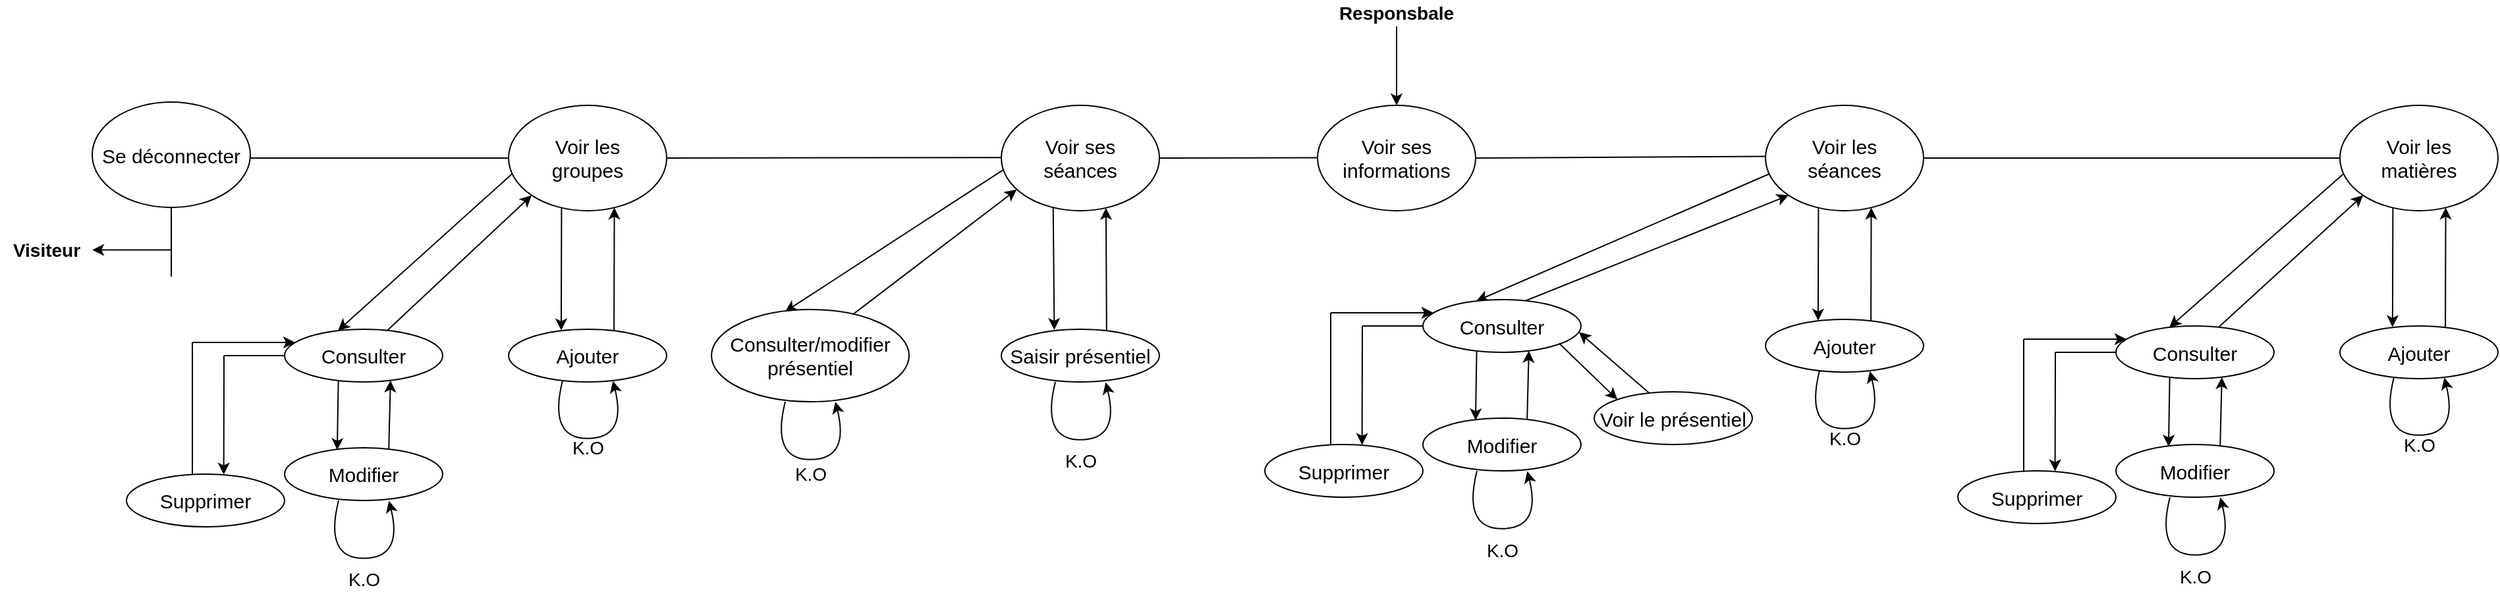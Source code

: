 <mxfile version="13.7.9" type="device"><diagram id="FBL4xO5y1P_9JmWN3hm4" name="Page-1"><mxGraphModel dx="3200" dy="1174" grid="1" gridSize="10" guides="1" tooltips="1" connect="1" arrows="1" fold="1" page="1" pageScale="1" pageWidth="1169" pageHeight="827" math="0" shadow="0"><root><mxCell id="0"/><mxCell id="1" parent="0"/><mxCell id="Q0rl-sMSg3bcWiTR8G7i-1" value="" style="endArrow=none;html=1;exitX=1;exitY=0.5;exitDx=0;exitDy=0;entryX=0.001;entryY=0.485;entryDx=0;entryDy=0;entryPerimeter=0;" parent="1" edge="1" target="LzD7QUsxbDdjaFV0DRCu-89"><mxGeometry width="50" height="50" relative="1" as="geometry"><mxPoint x="440.0" y="290" as="sourcePoint"/><mxPoint x="560" y="290" as="targetPoint"/></mxGeometry></mxCell><mxCell id="Q0rl-sMSg3bcWiTR8G7i-2" value="&lt;font style=&quot;font-size: 15px&quot;&gt;Voir ses informations&lt;/font&gt;" style="ellipse;whiteSpace=wrap;html=1;" parent="1" vertex="1"><mxGeometry x="320" y="250" width="120" height="80" as="geometry"/></mxCell><mxCell id="Q0rl-sMSg3bcWiTR8G7i-3" value="" style="endArrow=classic;html=1;entryX=0.5;entryY=0;entryDx=0;entryDy=0;" parent="1" target="Q0rl-sMSg3bcWiTR8G7i-2" edge="1"><mxGeometry width="50" height="50" relative="1" as="geometry"><mxPoint x="380" y="190.0" as="sourcePoint"/><mxPoint x="410" y="150" as="targetPoint"/></mxGeometry></mxCell><mxCell id="Q0rl-sMSg3bcWiTR8G7i-4" value="&lt;b&gt;&lt;font style=&quot;font-size: 14px&quot;&gt;Responsbale&lt;/font&gt;&lt;/b&gt;" style="text;html=1;strokeColor=none;fillColor=none;align=center;verticalAlign=middle;whiteSpace=wrap;rounded=0;" parent="1" vertex="1"><mxGeometry x="360" y="170" width="40" height="20" as="geometry"/></mxCell><mxCell id="Q0rl-sMSg3bcWiTR8G7i-6" value="" style="endArrow=classic;html=1;" parent="1" edge="1"><mxGeometry width="50" height="50" relative="1" as="geometry"><mxPoint x="-550" y="359.8" as="sourcePoint"/><mxPoint x="-610" y="359.8" as="targetPoint"/></mxGeometry></mxCell><mxCell id="Q0rl-sMSg3bcWiTR8G7i-7" value="&lt;font style=&quot;font-size: 15px&quot;&gt;Se déconnecter&lt;/font&gt;" style="ellipse;whiteSpace=wrap;html=1;" parent="1" vertex="1"><mxGeometry x="-610" y="247.5" width="120" height="80" as="geometry"/></mxCell><mxCell id="Q0rl-sMSg3bcWiTR8G7i-8" value="" style="endArrow=none;html=1;entryX=0.5;entryY=1;entryDx=0;entryDy=0;" parent="1" target="Q0rl-sMSg3bcWiTR8G7i-7" edge="1"><mxGeometry width="50" height="50" relative="1" as="geometry"><mxPoint x="-550" y="380" as="sourcePoint"/><mxPoint x="-650" y="400" as="targetPoint"/></mxGeometry></mxCell><mxCell id="Q0rl-sMSg3bcWiTR8G7i-9" value="&lt;b&gt;&lt;font style=&quot;font-size: 14px&quot;&gt;Visiteur&lt;/font&gt;&lt;/b&gt;" style="text;html=1;align=center;verticalAlign=middle;resizable=0;points=[];autosize=1;" parent="1" vertex="1"><mxGeometry x="-680" y="350" width="70" height="20" as="geometry"/></mxCell><mxCell id="Q0rl-sMSg3bcWiTR8G7i-10" value="" style="endArrow=none;html=1;" parent="1" source="Q0rl-sMSg3bcWiTR8G7i-11" edge="1"><mxGeometry width="50" height="50" relative="1" as="geometry"><mxPoint x="-130" y="290" as="sourcePoint"/><mxPoint x="320" y="289.71" as="targetPoint"/></mxGeometry></mxCell><mxCell id="Q0rl-sMSg3bcWiTR8G7i-11" value="&lt;font style=&quot;font-size: 15px&quot;&gt;Voir ses&lt;br&gt;séances&lt;br&gt;&lt;/font&gt;" style="ellipse;whiteSpace=wrap;html=1;" parent="1" vertex="1"><mxGeometry x="80" y="250" width="120" height="80" as="geometry"/></mxCell><mxCell id="Q0rl-sMSg3bcWiTR8G7i-12" value="&lt;font style=&quot;font-size: 15px&quot;&gt;Saisir présentiel&lt;/font&gt;" style="ellipse;whiteSpace=wrap;html=1;" parent="1" vertex="1"><mxGeometry x="80" y="420" width="120" height="40" as="geometry"/></mxCell><mxCell id="Q0rl-sMSg3bcWiTR8G7i-13" value="&lt;font style=&quot;font-size: 14px&quot;&gt;K.O&lt;/font&gt;" style="text;html=1;align=center;verticalAlign=middle;resizable=0;points=[];autosize=1;" parent="1" vertex="1"><mxGeometry x="120" y="510" width="40" height="20" as="geometry"/></mxCell><mxCell id="Q0rl-sMSg3bcWiTR8G7i-14" value="&lt;font style=&quot;font-size: 15px&quot;&gt;Consulter/modifier&lt;br&gt;présentiel&lt;br&gt;&lt;/font&gt;" style="ellipse;whiteSpace=wrap;html=1;" parent="1" vertex="1"><mxGeometry x="-140" y="405" width="150" height="70" as="geometry"/></mxCell><mxCell id="Q0rl-sMSg3bcWiTR8G7i-15" value="&lt;font style=&quot;font-size: 14px&quot;&gt;K.O&lt;/font&gt;" style="text;html=1;align=center;verticalAlign=middle;resizable=0;points=[];autosize=1;" parent="1" vertex="1"><mxGeometry x="-85" y="520" width="40" height="20" as="geometry"/></mxCell><mxCell id="Q0rl-sMSg3bcWiTR8G7i-16" value="" style="curved=1;endArrow=classic;html=1;" parent="1" edge="1"><mxGeometry width="50" height="50" relative="1" as="geometry"><mxPoint x="-84" y="475" as="sourcePoint"/><mxPoint x="-46" y="475" as="targetPoint"/><Array as="points"><mxPoint x="-95" y="518.88"/><mxPoint x="-35" y="518.88"/></Array></mxGeometry></mxCell><mxCell id="Q0rl-sMSg3bcWiTR8G7i-17" value="" style="endArrow=none;html=1;exitX=1;exitY=0.5;exitDx=0;exitDy=0;" parent="1" edge="1" source="LzD7QUsxbDdjaFV0DRCu-6"><mxGeometry width="50" height="50" relative="1" as="geometry"><mxPoint x="-40" y="290" as="sourcePoint"/><mxPoint x="80" y="289.58" as="targetPoint"/></mxGeometry></mxCell><mxCell id="Q0rl-sMSg3bcWiTR8G7i-18" value="" style="curved=1;endArrow=classic;html=1;entryX=0.66;entryY=0.981;entryDx=0;entryDy=0;entryPerimeter=0;" parent="1" edge="1"><mxGeometry width="50" height="50" relative="1" as="geometry"><mxPoint x="121" y="460" as="sourcePoint"/><mxPoint x="159.2" y="460.24" as="targetPoint"/><Array as="points"><mxPoint x="110" y="503.88"/><mxPoint x="170" y="503.88"/></Array></mxGeometry></mxCell><mxCell id="Q0rl-sMSg3bcWiTR8G7i-19" value="" style="endArrow=classic;html=1;entryX=0.662;entryY=0.973;entryDx=0;entryDy=0;entryPerimeter=0;exitX=0.666;exitY=0.022;exitDx=0;exitDy=0;exitPerimeter=0;" parent="1" source="Q0rl-sMSg3bcWiTR8G7i-12" target="Q0rl-sMSg3bcWiTR8G7i-11" edge="1"><mxGeometry width="50" height="50" relative="1" as="geometry"><mxPoint x="160" y="420" as="sourcePoint"/><mxPoint x="160" y="340" as="targetPoint"/></mxGeometry></mxCell><mxCell id="Q0rl-sMSg3bcWiTR8G7i-20" value="" style="endArrow=classic;html=1;entryX=0.335;entryY=0.014;entryDx=0;entryDy=0;entryPerimeter=0;exitX=0.328;exitY=0.965;exitDx=0;exitDy=0;exitPerimeter=0;" parent="1" source="Q0rl-sMSg3bcWiTR8G7i-11" target="Q0rl-sMSg3bcWiTR8G7i-12" edge="1"><mxGeometry width="50" height="50" relative="1" as="geometry"><mxPoint x="90.48" y="423.04" as="sourcePoint"/><mxPoint x="90.0" y="330" as="targetPoint"/></mxGeometry></mxCell><mxCell id="Q0rl-sMSg3bcWiTR8G7i-21" value="" style="endArrow=classic;html=1;entryX=0.335;entryY=0.014;entryDx=0;entryDy=0;entryPerimeter=0;exitX=0.014;exitY=0.61;exitDx=0;exitDy=0;exitPerimeter=0;" parent="1" source="Q0rl-sMSg3bcWiTR8G7i-11" edge="1"><mxGeometry width="50" height="50" relative="1" as="geometry"><mxPoint x="-85.0" y="313.32" as="sourcePoint"/><mxPoint x="-84.16" y="406.68" as="targetPoint"/></mxGeometry></mxCell><mxCell id="Q0rl-sMSg3bcWiTR8G7i-22" value="" style="endArrow=classic;html=1;entryX=0.097;entryY=0.799;entryDx=0;entryDy=0;entryPerimeter=0;exitX=0.717;exitY=0.051;exitDx=0;exitDy=0;exitPerimeter=0;" parent="1" source="Q0rl-sMSg3bcWiTR8G7i-14" target="Q0rl-sMSg3bcWiTR8G7i-11" edge="1"><mxGeometry width="50" height="50" relative="1" as="geometry"><mxPoint x="-40" y="408" as="sourcePoint"/><mxPoint x="-74.16" y="416.68" as="targetPoint"/></mxGeometry></mxCell><mxCell id="LzD7QUsxbDdjaFV0DRCu-1" value="&lt;font style=&quot;font-size: 15px&quot;&gt;Modifier&lt;/font&gt;" style="ellipse;whiteSpace=wrap;html=1;" vertex="1" parent="1"><mxGeometry x="-464" y="510" width="120" height="40" as="geometry"/></mxCell><mxCell id="LzD7QUsxbDdjaFV0DRCu-2" value="" style="endArrow=classic;html=1;exitX=0.34;exitY=0.981;exitDx=0;exitDy=0;exitPerimeter=0;entryX=0.333;entryY=0.042;entryDx=0;entryDy=0;entryPerimeter=0;" edge="1" parent="1" target="LzD7QUsxbDdjaFV0DRCu-1"><mxGeometry width="50" height="50" relative="1" as="geometry"><mxPoint x="-423.2" y="459.24" as="sourcePoint"/><mxPoint x="-424" y="510" as="targetPoint"/></mxGeometry></mxCell><mxCell id="LzD7QUsxbDdjaFV0DRCu-3" value="" style="endArrow=classic;html=1;entryX=0.67;entryY=0.972;entryDx=0;entryDy=0;entryPerimeter=0;exitX=0.659;exitY=0.036;exitDx=0;exitDy=0;exitPerimeter=0;" edge="1" parent="1" source="LzD7QUsxbDdjaFV0DRCu-1"><mxGeometry width="50" height="50" relative="1" as="geometry"><mxPoint x="-384" y="500" as="sourcePoint"/><mxPoint x="-383.6" y="458.88" as="targetPoint"/></mxGeometry></mxCell><mxCell id="LzD7QUsxbDdjaFV0DRCu-4" value="&lt;font style=&quot;font-size: 14px&quot;&gt;K.O&lt;/font&gt;" style="text;html=1;align=center;verticalAlign=middle;resizable=0;points=[];autosize=1;" vertex="1" parent="1"><mxGeometry x="-424" y="600" width="40" height="20" as="geometry"/></mxCell><mxCell id="LzD7QUsxbDdjaFV0DRCu-5" value="" style="curved=1;endArrow=classic;html=1;entryX=0.66;entryY=0.981;entryDx=0;entryDy=0;entryPerimeter=0;" edge="1" parent="1"><mxGeometry width="50" height="50" relative="1" as="geometry"><mxPoint x="-423" y="550" as="sourcePoint"/><mxPoint x="-384.8" y="550.24" as="targetPoint"/><Array as="points"><mxPoint x="-434" y="593.88"/><mxPoint x="-374" y="593.88"/></Array></mxGeometry></mxCell><mxCell id="LzD7QUsxbDdjaFV0DRCu-6" value="&lt;font style=&quot;font-size: 15px&quot;&gt;Voir les&lt;br&gt;groupes&lt;br&gt;&lt;/font&gt;" style="ellipse;whiteSpace=wrap;html=1;" vertex="1" parent="1"><mxGeometry x="-294" y="250" width="120" height="80" as="geometry"/></mxCell><mxCell id="LzD7QUsxbDdjaFV0DRCu-7" value="" style="endArrow=classic;html=1;entryX=0.338;entryY=0.026;entryDx=0;entryDy=0;entryPerimeter=0;exitX=0.02;exitY=0.653;exitDx=0;exitDy=0;exitPerimeter=0;" edge="1" parent="1" source="LzD7QUsxbDdjaFV0DRCu-6" target="LzD7QUsxbDdjaFV0DRCu-14"><mxGeometry width="50" height="50" relative="1" as="geometry"><mxPoint x="-433.76" y="330.0" as="sourcePoint"/><mxPoint x="-434.0" y="423.12" as="targetPoint"/></mxGeometry></mxCell><mxCell id="LzD7QUsxbDdjaFV0DRCu-8" value="" style="endArrow=classic;html=1;exitX=0.651;exitY=0.019;exitDx=0;exitDy=0;exitPerimeter=0;entryX=0;entryY=1;entryDx=0;entryDy=0;" edge="1" parent="1" source="LzD7QUsxbDdjaFV0DRCu-14" target="LzD7QUsxbDdjaFV0DRCu-6"><mxGeometry width="50" height="50" relative="1" as="geometry"><mxPoint x="-374" y="530" as="sourcePoint"/><mxPoint x="-304" y="340" as="targetPoint"/></mxGeometry></mxCell><mxCell id="LzD7QUsxbDdjaFV0DRCu-9" value="" style="endArrow=classic;html=1;entryX=0.333;entryY=0.022;entryDx=0;entryDy=0;entryPerimeter=0;exitX=0.335;exitY=0.972;exitDx=0;exitDy=0;exitPerimeter=0;" edge="1" parent="1" source="LzD7QUsxbDdjaFV0DRCu-6" target="LzD7QUsxbDdjaFV0DRCu-11"><mxGeometry width="50" height="50" relative="1" as="geometry"><mxPoint x="-254" y="330" as="sourcePoint"/><mxPoint x="-254" y="410" as="targetPoint"/></mxGeometry></mxCell><mxCell id="LzD7QUsxbDdjaFV0DRCu-10" value="" style="endArrow=classic;html=1;entryX=0.669;entryY=0.97;entryDx=0;entryDy=0;entryPerimeter=0;exitX=0.667;exitY=0.039;exitDx=0;exitDy=0;exitPerimeter=0;" edge="1" parent="1" source="LzD7QUsxbDdjaFV0DRCu-11" target="LzD7QUsxbDdjaFV0DRCu-6"><mxGeometry width="50" height="50" relative="1" as="geometry"><mxPoint x="-214" y="414" as="sourcePoint"/><mxPoint x="-214" y="331.5" as="targetPoint"/></mxGeometry></mxCell><mxCell id="LzD7QUsxbDdjaFV0DRCu-11" value="&lt;font style=&quot;font-size: 15px&quot;&gt;Ajouter&lt;/font&gt;" style="ellipse;whiteSpace=wrap;html=1;" vertex="1" parent="1"><mxGeometry x="-294" y="420" width="120" height="40" as="geometry"/></mxCell><mxCell id="LzD7QUsxbDdjaFV0DRCu-12" value="&lt;font style=&quot;font-size: 14px&quot;&gt;K.O&lt;/font&gt;" style="text;html=1;align=center;verticalAlign=middle;resizable=0;points=[];autosize=1;" vertex="1" parent="1"><mxGeometry x="-254" y="500" width="40" height="20" as="geometry"/></mxCell><mxCell id="LzD7QUsxbDdjaFV0DRCu-13" value="" style="curved=1;endArrow=classic;html=1;entryX=0.66;entryY=0.981;entryDx=0;entryDy=0;entryPerimeter=0;" edge="1" parent="1" target="LzD7QUsxbDdjaFV0DRCu-11"><mxGeometry width="50" height="50" relative="1" as="geometry"><mxPoint x="-253" y="459" as="sourcePoint"/><mxPoint x="-214.8" y="460.0" as="targetPoint"/><Array as="points"><mxPoint x="-264" y="502.88"/><mxPoint x="-204" y="502.88"/></Array></mxGeometry></mxCell><mxCell id="LzD7QUsxbDdjaFV0DRCu-14" value="&lt;font style=&quot;font-size: 15px&quot;&gt;Consulter&lt;/font&gt;" style="ellipse;whiteSpace=wrap;html=1;" vertex="1" parent="1"><mxGeometry x="-464" y="420" width="120" height="40" as="geometry"/></mxCell><mxCell id="LzD7QUsxbDdjaFV0DRCu-15" value="" style="endArrow=classic;html=1;" edge="1" parent="1"><mxGeometry width="50" height="50" relative="1" as="geometry"><mxPoint x="-534" y="430" as="sourcePoint"/><mxPoint x="-456" y="430" as="targetPoint"/></mxGeometry></mxCell><mxCell id="LzD7QUsxbDdjaFV0DRCu-16" value="" style="endArrow=classic;html=1;entryX=0.615;entryY=0.008;entryDx=0;entryDy=0;entryPerimeter=0;" edge="1" parent="1" target="LzD7QUsxbDdjaFV0DRCu-18"><mxGeometry width="50" height="50" relative="1" as="geometry"><mxPoint x="-510" y="440" as="sourcePoint"/><mxPoint x="-464" y="480" as="targetPoint"/></mxGeometry></mxCell><mxCell id="LzD7QUsxbDdjaFV0DRCu-17" value="" style="endArrow=none;html=1;" edge="1" parent="1"><mxGeometry width="50" height="50" relative="1" as="geometry"><mxPoint x="-534" y="530" as="sourcePoint"/><mxPoint x="-534" y="430" as="targetPoint"/></mxGeometry></mxCell><mxCell id="LzD7QUsxbDdjaFV0DRCu-18" value="&lt;font style=&quot;font-size: 15px&quot;&gt;Supprimer&lt;/font&gt;" style="ellipse;whiteSpace=wrap;html=1;" vertex="1" parent="1"><mxGeometry x="-584" y="530" width="120" height="40" as="geometry"/></mxCell><mxCell id="LzD7QUsxbDdjaFV0DRCu-19" value="" style="endArrow=none;html=1;entryX=0;entryY=0.5;entryDx=0;entryDy=0;" edge="1" parent="1" target="LzD7QUsxbDdjaFV0DRCu-14"><mxGeometry width="50" height="50" relative="1" as="geometry"><mxPoint x="-510" y="440" as="sourcePoint"/><mxPoint x="-470" y="442" as="targetPoint"/></mxGeometry></mxCell><mxCell id="LzD7QUsxbDdjaFV0DRCu-58" value="" style="endArrow=none;html=1;entryX=0;entryY=0.5;entryDx=0;entryDy=0;" edge="1" parent="1" target="LzD7QUsxbDdjaFV0DRCu-6"><mxGeometry width="50" height="50" relative="1" as="geometry"><mxPoint x="-490" y="290" as="sourcePoint"/><mxPoint x="-316" y="294.5" as="targetPoint"/></mxGeometry></mxCell><mxCell id="LzD7QUsxbDdjaFV0DRCu-65" value="&lt;font style=&quot;font-size: 15px&quot;&gt;Modifier&lt;/font&gt;" style="ellipse;whiteSpace=wrap;html=1;" vertex="1" parent="1"><mxGeometry x="926" y="507.5" width="120" height="40" as="geometry"/></mxCell><mxCell id="LzD7QUsxbDdjaFV0DRCu-66" value="" style="endArrow=classic;html=1;exitX=0.34;exitY=0.981;exitDx=0;exitDy=0;exitPerimeter=0;entryX=0.333;entryY=0.042;entryDx=0;entryDy=0;entryPerimeter=0;" edge="1" parent="1" target="LzD7QUsxbDdjaFV0DRCu-65"><mxGeometry width="50" height="50" relative="1" as="geometry"><mxPoint x="966.8" y="456.74" as="sourcePoint"/><mxPoint x="966" y="507.5" as="targetPoint"/></mxGeometry></mxCell><mxCell id="LzD7QUsxbDdjaFV0DRCu-67" value="" style="endArrow=classic;html=1;entryX=0.67;entryY=0.972;entryDx=0;entryDy=0;entryPerimeter=0;exitX=0.659;exitY=0.036;exitDx=0;exitDy=0;exitPerimeter=0;" edge="1" parent="1" source="LzD7QUsxbDdjaFV0DRCu-65"><mxGeometry width="50" height="50" relative="1" as="geometry"><mxPoint x="1006" y="497.5" as="sourcePoint"/><mxPoint x="1006.4" y="456.38" as="targetPoint"/></mxGeometry></mxCell><mxCell id="LzD7QUsxbDdjaFV0DRCu-68" value="&lt;font style=&quot;font-size: 14px&quot;&gt;K.O&lt;/font&gt;" style="text;html=1;align=center;verticalAlign=middle;resizable=0;points=[];autosize=1;" vertex="1" parent="1"><mxGeometry x="966" y="597.5" width="40" height="20" as="geometry"/></mxCell><mxCell id="LzD7QUsxbDdjaFV0DRCu-69" value="" style="curved=1;endArrow=classic;html=1;entryX=0.66;entryY=0.981;entryDx=0;entryDy=0;entryPerimeter=0;" edge="1" parent="1"><mxGeometry width="50" height="50" relative="1" as="geometry"><mxPoint x="967" y="547.5" as="sourcePoint"/><mxPoint x="1005.2" y="547.74" as="targetPoint"/><Array as="points"><mxPoint x="956" y="591.38"/><mxPoint x="1016" y="591.38"/></Array></mxGeometry></mxCell><mxCell id="LzD7QUsxbDdjaFV0DRCu-70" value="&lt;font style=&quot;font-size: 15px&quot;&gt;Voir les&lt;br&gt;matières&lt;br&gt;&lt;/font&gt;" style="ellipse;whiteSpace=wrap;html=1;" vertex="1" parent="1"><mxGeometry x="1096" y="250" width="120" height="80" as="geometry"/></mxCell><mxCell id="LzD7QUsxbDdjaFV0DRCu-71" value="" style="endArrow=classic;html=1;entryX=0.338;entryY=0.026;entryDx=0;entryDy=0;entryPerimeter=0;exitX=0.02;exitY=0.653;exitDx=0;exitDy=0;exitPerimeter=0;" edge="1" parent="1" source="LzD7QUsxbDdjaFV0DRCu-70" target="LzD7QUsxbDdjaFV0DRCu-78"><mxGeometry width="50" height="50" relative="1" as="geometry"><mxPoint x="956.24" y="327.5" as="sourcePoint"/><mxPoint x="956.0" y="420.62" as="targetPoint"/></mxGeometry></mxCell><mxCell id="LzD7QUsxbDdjaFV0DRCu-72" value="" style="endArrow=classic;html=1;exitX=0.651;exitY=0.019;exitDx=0;exitDy=0;exitPerimeter=0;entryX=0;entryY=1;entryDx=0;entryDy=0;" edge="1" parent="1" source="LzD7QUsxbDdjaFV0DRCu-78" target="LzD7QUsxbDdjaFV0DRCu-70"><mxGeometry width="50" height="50" relative="1" as="geometry"><mxPoint x="1016" y="527.5" as="sourcePoint"/><mxPoint x="1086" y="337.5" as="targetPoint"/></mxGeometry></mxCell><mxCell id="LzD7QUsxbDdjaFV0DRCu-73" value="" style="endArrow=classic;html=1;entryX=0.333;entryY=0.022;entryDx=0;entryDy=0;entryPerimeter=0;exitX=0.335;exitY=0.972;exitDx=0;exitDy=0;exitPerimeter=0;" edge="1" parent="1" source="LzD7QUsxbDdjaFV0DRCu-70" target="LzD7QUsxbDdjaFV0DRCu-75"><mxGeometry width="50" height="50" relative="1" as="geometry"><mxPoint x="1136" y="327.5" as="sourcePoint"/><mxPoint x="1136" y="407.5" as="targetPoint"/></mxGeometry></mxCell><mxCell id="LzD7QUsxbDdjaFV0DRCu-74" value="" style="endArrow=classic;html=1;entryX=0.669;entryY=0.97;entryDx=0;entryDy=0;entryPerimeter=0;exitX=0.667;exitY=0.039;exitDx=0;exitDy=0;exitPerimeter=0;" edge="1" parent="1" source="LzD7QUsxbDdjaFV0DRCu-75" target="LzD7QUsxbDdjaFV0DRCu-70"><mxGeometry width="50" height="50" relative="1" as="geometry"><mxPoint x="1176" y="411.5" as="sourcePoint"/><mxPoint x="1176" y="329" as="targetPoint"/></mxGeometry></mxCell><mxCell id="LzD7QUsxbDdjaFV0DRCu-75" value="&lt;font style=&quot;font-size: 15px&quot;&gt;Ajouter&lt;/font&gt;" style="ellipse;whiteSpace=wrap;html=1;" vertex="1" parent="1"><mxGeometry x="1096" y="417.5" width="120" height="40" as="geometry"/></mxCell><mxCell id="LzD7QUsxbDdjaFV0DRCu-76" value="&lt;font style=&quot;font-size: 14px&quot;&gt;K.O&lt;/font&gt;" style="text;html=1;align=center;verticalAlign=middle;resizable=0;points=[];autosize=1;" vertex="1" parent="1"><mxGeometry x="1136" y="497.5" width="40" height="20" as="geometry"/></mxCell><mxCell id="LzD7QUsxbDdjaFV0DRCu-77" value="" style="curved=1;endArrow=classic;html=1;entryX=0.66;entryY=0.981;entryDx=0;entryDy=0;entryPerimeter=0;" edge="1" parent="1" target="LzD7QUsxbDdjaFV0DRCu-75"><mxGeometry width="50" height="50" relative="1" as="geometry"><mxPoint x="1137" y="456.5" as="sourcePoint"/><mxPoint x="1175.2" y="457.5" as="targetPoint"/><Array as="points"><mxPoint x="1126" y="500.38"/><mxPoint x="1186" y="500.38"/></Array></mxGeometry></mxCell><mxCell id="LzD7QUsxbDdjaFV0DRCu-78" value="&lt;font style=&quot;font-size: 15px&quot;&gt;Consulter&lt;/font&gt;" style="ellipse;whiteSpace=wrap;html=1;" vertex="1" parent="1"><mxGeometry x="926" y="417.5" width="120" height="40" as="geometry"/></mxCell><mxCell id="LzD7QUsxbDdjaFV0DRCu-79" value="" style="endArrow=classic;html=1;" edge="1" parent="1"><mxGeometry width="50" height="50" relative="1" as="geometry"><mxPoint x="856.0" y="427.5" as="sourcePoint"/><mxPoint x="934" y="427.5" as="targetPoint"/></mxGeometry></mxCell><mxCell id="LzD7QUsxbDdjaFV0DRCu-80" value="" style="endArrow=classic;html=1;entryX=0.615;entryY=0.008;entryDx=0;entryDy=0;entryPerimeter=0;" edge="1" parent="1" target="LzD7QUsxbDdjaFV0DRCu-82"><mxGeometry width="50" height="50" relative="1" as="geometry"><mxPoint x="880.0" y="437.5" as="sourcePoint"/><mxPoint x="926" y="477.5" as="targetPoint"/></mxGeometry></mxCell><mxCell id="LzD7QUsxbDdjaFV0DRCu-81" value="" style="endArrow=none;html=1;" edge="1" parent="1"><mxGeometry width="50" height="50" relative="1" as="geometry"><mxPoint x="856.0" y="527.5" as="sourcePoint"/><mxPoint x="856.0" y="427.5" as="targetPoint"/></mxGeometry></mxCell><mxCell id="LzD7QUsxbDdjaFV0DRCu-82" value="&lt;font style=&quot;font-size: 15px&quot;&gt;Supprimer&lt;/font&gt;" style="ellipse;whiteSpace=wrap;html=1;" vertex="1" parent="1"><mxGeometry x="806" y="527.5" width="120" height="40" as="geometry"/></mxCell><mxCell id="LzD7QUsxbDdjaFV0DRCu-83" value="" style="endArrow=none;html=1;entryX=0;entryY=0.5;entryDx=0;entryDy=0;" edge="1" parent="1" target="LzD7QUsxbDdjaFV0DRCu-78"><mxGeometry width="50" height="50" relative="1" as="geometry"><mxPoint x="880.0" y="437.5" as="sourcePoint"/><mxPoint x="920" y="439.5" as="targetPoint"/></mxGeometry></mxCell><mxCell id="LzD7QUsxbDdjaFV0DRCu-84" value="&lt;font style=&quot;font-size: 15px&quot;&gt;Modifier&lt;/font&gt;" style="ellipse;whiteSpace=wrap;html=1;" vertex="1" parent="1"><mxGeometry x="400" y="487.5" width="120" height="40" as="geometry"/></mxCell><mxCell id="LzD7QUsxbDdjaFV0DRCu-85" value="" style="endArrow=classic;html=1;exitX=0.34;exitY=0.981;exitDx=0;exitDy=0;exitPerimeter=0;entryX=0.333;entryY=0.042;entryDx=0;entryDy=0;entryPerimeter=0;" edge="1" parent="1" target="LzD7QUsxbDdjaFV0DRCu-84"><mxGeometry width="50" height="50" relative="1" as="geometry"><mxPoint x="440.8" y="436.74" as="sourcePoint"/><mxPoint x="440" y="487.5" as="targetPoint"/></mxGeometry></mxCell><mxCell id="LzD7QUsxbDdjaFV0DRCu-86" value="" style="endArrow=classic;html=1;entryX=0.67;entryY=0.972;entryDx=0;entryDy=0;entryPerimeter=0;exitX=0.659;exitY=0.036;exitDx=0;exitDy=0;exitPerimeter=0;" edge="1" parent="1" source="LzD7QUsxbDdjaFV0DRCu-84"><mxGeometry width="50" height="50" relative="1" as="geometry"><mxPoint x="480" y="477.5" as="sourcePoint"/><mxPoint x="480.4" y="436.38" as="targetPoint"/></mxGeometry></mxCell><mxCell id="LzD7QUsxbDdjaFV0DRCu-87" value="&lt;font style=&quot;font-size: 14px&quot;&gt;K.O&lt;/font&gt;" style="text;html=1;align=center;verticalAlign=middle;resizable=0;points=[];autosize=1;" vertex="1" parent="1"><mxGeometry x="440" y="577.5" width="40" height="20" as="geometry"/></mxCell><mxCell id="LzD7QUsxbDdjaFV0DRCu-88" value="" style="curved=1;endArrow=classic;html=1;entryX=0.66;entryY=0.981;entryDx=0;entryDy=0;entryPerimeter=0;" edge="1" parent="1"><mxGeometry width="50" height="50" relative="1" as="geometry"><mxPoint x="441" y="527.5" as="sourcePoint"/><mxPoint x="479.2" y="527.74" as="targetPoint"/><Array as="points"><mxPoint x="430" y="571.38"/><mxPoint x="490" y="571.38"/></Array></mxGeometry></mxCell><mxCell id="LzD7QUsxbDdjaFV0DRCu-89" value="&lt;font style=&quot;font-size: 15px&quot;&gt;Voir les&lt;br&gt;séances&lt;br&gt;&lt;/font&gt;" style="ellipse;whiteSpace=wrap;html=1;" vertex="1" parent="1"><mxGeometry x="660" y="250" width="120" height="80" as="geometry"/></mxCell><mxCell id="LzD7QUsxbDdjaFV0DRCu-90" value="" style="endArrow=classic;html=1;entryX=0.338;entryY=0.026;entryDx=0;entryDy=0;entryPerimeter=0;exitX=0.02;exitY=0.653;exitDx=0;exitDy=0;exitPerimeter=0;" edge="1" parent="1" source="LzD7QUsxbDdjaFV0DRCu-89" target="LzD7QUsxbDdjaFV0DRCu-97"><mxGeometry width="50" height="50" relative="1" as="geometry"><mxPoint x="520.24" y="322.5" as="sourcePoint"/><mxPoint x="520.0" y="415.62" as="targetPoint"/></mxGeometry></mxCell><mxCell id="LzD7QUsxbDdjaFV0DRCu-91" value="" style="endArrow=classic;html=1;exitX=0.651;exitY=0.019;exitDx=0;exitDy=0;exitPerimeter=0;entryX=0;entryY=1;entryDx=0;entryDy=0;" edge="1" parent="1" source="LzD7QUsxbDdjaFV0DRCu-97" target="LzD7QUsxbDdjaFV0DRCu-89"><mxGeometry width="50" height="50" relative="1" as="geometry"><mxPoint x="580" y="522.5" as="sourcePoint"/><mxPoint x="650" y="332.5" as="targetPoint"/></mxGeometry></mxCell><mxCell id="LzD7QUsxbDdjaFV0DRCu-92" value="" style="endArrow=classic;html=1;entryX=0.333;entryY=0.022;entryDx=0;entryDy=0;entryPerimeter=0;exitX=0.335;exitY=0.972;exitDx=0;exitDy=0;exitPerimeter=0;" edge="1" parent="1" source="LzD7QUsxbDdjaFV0DRCu-89" target="LzD7QUsxbDdjaFV0DRCu-94"><mxGeometry width="50" height="50" relative="1" as="geometry"><mxPoint x="700" y="322.5" as="sourcePoint"/><mxPoint x="700" y="402.5" as="targetPoint"/></mxGeometry></mxCell><mxCell id="LzD7QUsxbDdjaFV0DRCu-93" value="" style="endArrow=classic;html=1;entryX=0.669;entryY=0.97;entryDx=0;entryDy=0;entryPerimeter=0;exitX=0.667;exitY=0.039;exitDx=0;exitDy=0;exitPerimeter=0;" edge="1" parent="1" source="LzD7QUsxbDdjaFV0DRCu-94" target="LzD7QUsxbDdjaFV0DRCu-89"><mxGeometry width="50" height="50" relative="1" as="geometry"><mxPoint x="740" y="406.5" as="sourcePoint"/><mxPoint x="740" y="324" as="targetPoint"/></mxGeometry></mxCell><mxCell id="LzD7QUsxbDdjaFV0DRCu-94" value="&lt;font style=&quot;font-size: 15px&quot;&gt;Ajouter&lt;/font&gt;" style="ellipse;whiteSpace=wrap;html=1;" vertex="1" parent="1"><mxGeometry x="660" y="412.5" width="120" height="40" as="geometry"/></mxCell><mxCell id="LzD7QUsxbDdjaFV0DRCu-95" value="&lt;font style=&quot;font-size: 14px&quot;&gt;K.O&lt;/font&gt;" style="text;html=1;align=center;verticalAlign=middle;resizable=0;points=[];autosize=1;" vertex="1" parent="1"><mxGeometry x="700" y="492.5" width="40" height="20" as="geometry"/></mxCell><mxCell id="LzD7QUsxbDdjaFV0DRCu-96" value="" style="curved=1;endArrow=classic;html=1;entryX=0.66;entryY=0.981;entryDx=0;entryDy=0;entryPerimeter=0;" edge="1" parent="1" target="LzD7QUsxbDdjaFV0DRCu-94"><mxGeometry width="50" height="50" relative="1" as="geometry"><mxPoint x="701.0" y="451.5" as="sourcePoint"/><mxPoint x="739.2" y="452.5" as="targetPoint"/><Array as="points"><mxPoint x="690" y="495.38"/><mxPoint x="750" y="495.38"/></Array></mxGeometry></mxCell><mxCell id="LzD7QUsxbDdjaFV0DRCu-97" value="&lt;font style=&quot;font-size: 15px&quot;&gt;Consulter&lt;/font&gt;" style="ellipse;whiteSpace=wrap;html=1;" vertex="1" parent="1"><mxGeometry x="400" y="397.5" width="120" height="40" as="geometry"/></mxCell><mxCell id="LzD7QUsxbDdjaFV0DRCu-98" value="" style="endArrow=classic;html=1;" edge="1" parent="1"><mxGeometry width="50" height="50" relative="1" as="geometry"><mxPoint x="330" y="407.5" as="sourcePoint"/><mxPoint x="408" y="407.5" as="targetPoint"/></mxGeometry></mxCell><mxCell id="LzD7QUsxbDdjaFV0DRCu-99" value="" style="endArrow=classic;html=1;entryX=0.615;entryY=0.008;entryDx=0;entryDy=0;entryPerimeter=0;" edge="1" parent="1"><mxGeometry width="50" height="50" relative="1" as="geometry"><mxPoint x="354" y="417.5" as="sourcePoint"/><mxPoint x="353.8" y="507.82" as="targetPoint"/></mxGeometry></mxCell><mxCell id="LzD7QUsxbDdjaFV0DRCu-100" value="" style="endArrow=none;html=1;" edge="1" parent="1"><mxGeometry width="50" height="50" relative="1" as="geometry"><mxPoint x="330" y="507.5" as="sourcePoint"/><mxPoint x="330" y="407.5" as="targetPoint"/></mxGeometry></mxCell><mxCell id="LzD7QUsxbDdjaFV0DRCu-101" value="&lt;font style=&quot;font-size: 15px&quot;&gt;Supprimer&lt;/font&gt;" style="ellipse;whiteSpace=wrap;html=1;" vertex="1" parent="1"><mxGeometry x="280" y="507.5" width="120" height="40" as="geometry"/></mxCell><mxCell id="LzD7QUsxbDdjaFV0DRCu-102" value="" style="endArrow=none;html=1;entryX=0;entryY=0.5;entryDx=0;entryDy=0;" edge="1" parent="1" target="LzD7QUsxbDdjaFV0DRCu-97"><mxGeometry width="50" height="50" relative="1" as="geometry"><mxPoint x="354" y="417.5" as="sourcePoint"/><mxPoint x="394" y="419.5" as="targetPoint"/></mxGeometry></mxCell><mxCell id="LzD7QUsxbDdjaFV0DRCu-103" value="" style="endArrow=none;html=1;entryX=0;entryY=0.5;entryDx=0;entryDy=0;exitX=1;exitY=0.5;exitDx=0;exitDy=0;" edge="1" parent="1" target="LzD7QUsxbDdjaFV0DRCu-70" source="LzD7QUsxbDdjaFV0DRCu-89"><mxGeometry width="50" height="50" relative="1" as="geometry"><mxPoint x="780.0" y="277.5" as="sourcePoint"/><mxPoint x="1071.68" y="281.91" as="targetPoint"/></mxGeometry></mxCell><mxCell id="LzD7QUsxbDdjaFV0DRCu-104" value="" style="endArrow=classic;html=1;exitX=0.862;exitY=0.832;exitDx=0;exitDy=0;exitPerimeter=0;entryX=0;entryY=0;entryDx=0;entryDy=0;" edge="1" parent="1" source="LzD7QUsxbDdjaFV0DRCu-97" target="LzD7QUsxbDdjaFV0DRCu-105"><mxGeometry width="50" height="50" relative="1" as="geometry"><mxPoint x="550" y="505.06" as="sourcePoint"/><mxPoint x="540" y="477.5" as="targetPoint"/></mxGeometry></mxCell><mxCell id="LzD7QUsxbDdjaFV0DRCu-105" value="&lt;font style=&quot;font-size: 15px&quot;&gt;Voir le présentiel&lt;/font&gt;" style="ellipse;whiteSpace=wrap;html=1;" vertex="1" parent="1"><mxGeometry x="530" y="467.5" width="120" height="40" as="geometry"/></mxCell><mxCell id="LzD7QUsxbDdjaFV0DRCu-106" value="" style="endArrow=classic;html=1;exitX=0.351;exitY=0.032;exitDx=0;exitDy=0;exitPerimeter=0;entryX=0.987;entryY=0.617;entryDx=0;entryDy=0;entryPerimeter=0;" edge="1" parent="1" source="LzD7QUsxbDdjaFV0DRCu-105" target="LzD7QUsxbDdjaFV0DRCu-97"><mxGeometry width="50" height="50" relative="1" as="geometry"><mxPoint x="519.32" y="441.54" as="sourcePoint"/><mxPoint x="570" y="427.5" as="targetPoint"/></mxGeometry></mxCell></root></mxGraphModel></diagram></mxfile>
